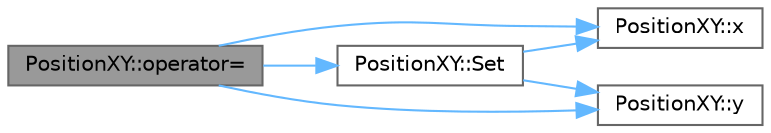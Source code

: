 digraph "PositionXY::operator="
{
 // LATEX_PDF_SIZE
  bgcolor="transparent";
  edge [fontname=Helvetica,fontsize=10,labelfontname=Helvetica,labelfontsize=10];
  node [fontname=Helvetica,fontsize=10,shape=box,height=0.2,width=0.4];
  rankdir="LR";
  Node1 [id="Node000001",label="PositionXY::operator=",height=0.2,width=0.4,color="gray40", fillcolor="grey60", style="filled", fontcolor="black",tooltip=" "];
  Node1 -> Node2 [id="edge1_Node000001_Node000002",color="steelblue1",style="solid",tooltip=" "];
  Node2 [id="Node000002",label="PositionXY::Set",height=0.2,width=0.4,color="grey40", fillcolor="white", style="filled",URL="$class_position_x_y.html#ac33d5d71f3a3ea3f0020387edd207fdd",tooltip=" "];
  Node2 -> Node3 [id="edge2_Node000002_Node000003",color="steelblue1",style="solid",tooltip=" "];
  Node3 [id="Node000003",label="PositionXY::x",height=0.2,width=0.4,color="grey40", fillcolor="white", style="filled",URL="$class_position_x_y.html#acce5b19d2f42799085d2e2a33a332b47",tooltip=" "];
  Node2 -> Node4 [id="edge3_Node000002_Node000004",color="steelblue1",style="solid",tooltip=" "];
  Node4 [id="Node000004",label="PositionXY::y",height=0.2,width=0.4,color="grey40", fillcolor="white", style="filled",URL="$class_position_x_y.html#a4f90c006704186993373466e7942e00e",tooltip=" "];
  Node1 -> Node3 [id="edge4_Node000001_Node000003",color="steelblue1",style="solid",tooltip=" "];
  Node1 -> Node4 [id="edge5_Node000001_Node000004",color="steelblue1",style="solid",tooltip=" "];
}
